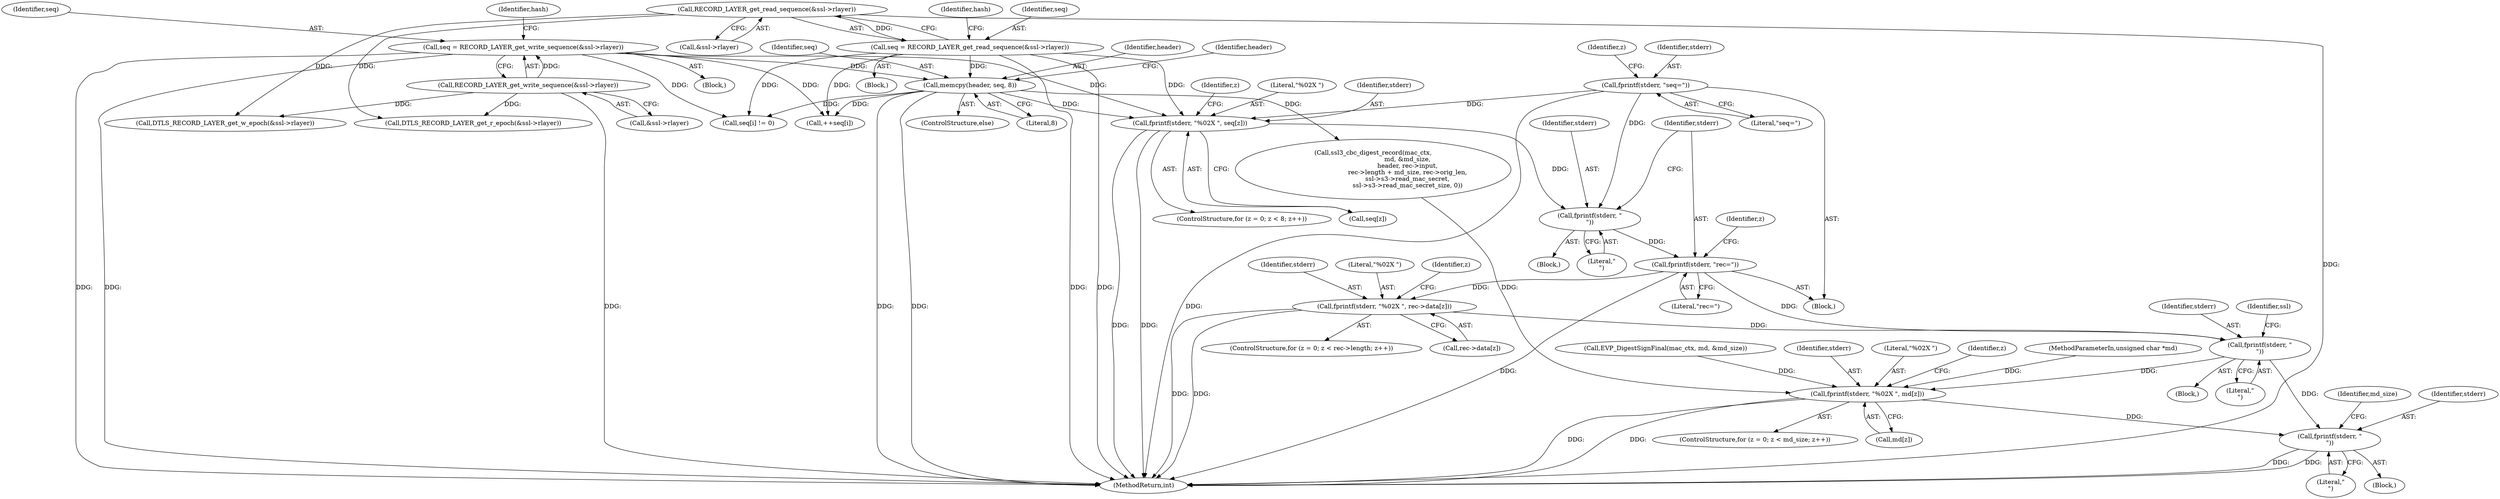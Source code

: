 digraph "0_openssl_4ad93618d26a3ea23d36ad5498ff4f59eff3a4d2_3@API" {
"1000428" [label="(Call,fprintf(stderr, \"\n\"))"];
"1000408" [label="(Call,fprintf(stderr, \"seq=\"))"];
"1000422" [label="(Call,fprintf(stderr, \"%02X \", seq[z]))"];
"1000236" [label="(Call,memcpy(header, seq, 8))"];
"1000138" [label="(Call,seq = RECORD_LAYER_get_write_sequence(&ssl->rlayer))"];
"1000140" [label="(Call,RECORD_LAYER_get_write_sequence(&ssl->rlayer))"];
"1000152" [label="(Call,seq = RECORD_LAYER_get_read_sequence(&ssl->rlayer))"];
"1000154" [label="(Call,RECORD_LAYER_get_read_sequence(&ssl->rlayer))"];
"1000431" [label="(Call,fprintf(stderr, \"rec=\"))"];
"1000447" [label="(Call,fprintf(stderr, \"%02X \", rec->data[z]))"];
"1000455" [label="(Call,fprintf(stderr, \"\n\"))"];
"1000495" [label="(Call,fprintf(stderr, \"%02X \", md[z]))"];
"1000501" [label="(Call,fprintf(stderr, \"\n\"))"];
"1000433" [label="(Literal,\"rec=\")"];
"1000108" [label="(Block,)"];
"1000496" [label="(Identifier,stderr)"];
"1000456" [label="(Identifier,stderr)"];
"1000497" [label="(Literal,\"%02X \")"];
"1000494" [label="(Identifier,z)"];
"1000502" [label="(Identifier,stderr)"];
"1000138" [label="(Call,seq = RECORD_LAYER_get_write_sequence(&ssl->rlayer))"];
"1000455" [label="(Call,fprintf(stderr, \"\n\"))"];
"1000410" [label="(Literal,\"seq=\")"];
"1000486" [label="(ControlStructure,for (z = 0; z < md_size; z++))"];
"1000106" [label="(MethodParameterIn,unsigned char *md)"];
"1000461" [label="(Identifier,ssl)"];
"1000235" [label="(ControlStructure,else)"];
"1000421" [label="(Identifier,z)"];
"1000151" [label="(Block,)"];
"1000237" [label="(Identifier,header)"];
"1000242" [label="(Identifier,header)"];
"1000478" [label="(Call,seq[i] != 0)"];
"1000498" [label="(Call,md[z])"];
"1000425" [label="(Call,seq[z])"];
"1000447" [label="(Call,fprintf(stderr, \"%02X \", rec->data[z]))"];
"1000449" [label="(Literal,\"%02X \")"];
"1000506" [label="(MethodReturn,int)"];
"1000413" [label="(ControlStructure,for (z = 0; z < 8; z++))"];
"1000236" [label="(Call,memcpy(header, seq, 8))"];
"1000213" [label="(Call,DTLS_RECORD_LAYER_get_w_epoch(&ssl->rlayer))"];
"1000141" [label="(Call,&ssl->rlayer)"];
"1000363" [label="(Call,EVP_DigestSignFinal(mac_ctx, md, &md_size))"];
"1000431" [label="(Call,fprintf(stderr, \"rec=\"))"];
"1000422" [label="(Call,fprintf(stderr, \"%02X \", seq[z]))"];
"1000432" [label="(Identifier,stderr)"];
"1000424" [label="(Literal,\"%02X \")"];
"1000428" [label="(Call,fprintf(stderr, \"\n\"))"];
"1000408" [label="(Call,fprintf(stderr, \"seq=\"))"];
"1000411" [label="(Block,)"];
"1000137" [label="(Block,)"];
"1000495" [label="(Call,fprintf(stderr, \"%02X \", md[z]))"];
"1000152" [label="(Call,seq = RECORD_LAYER_get_read_sequence(&ssl->rlayer))"];
"1000434" [label="(Block,)"];
"1000457" [label="(Literal,\"\n\")"];
"1000446" [label="(Identifier,z)"];
"1000450" [label="(Call,rec->data[z])"];
"1000505" [label="(Identifier,md_size)"];
"1000238" [label="(Identifier,seq)"];
"1000239" [label="(Literal,8)"];
"1000415" [label="(Identifier,z)"];
"1000218" [label="(Call,DTLS_RECORD_LAYER_get_r_epoch(&ssl->rlayer))"];
"1000448" [label="(Identifier,stderr)"];
"1000501" [label="(Call,fprintf(stderr, \"\n\"))"];
"1000423" [label="(Identifier,stderr)"];
"1000155" [label="(Call,&ssl->rlayer)"];
"1000139" [label="(Identifier,seq)"];
"1000154" [label="(Call,RECORD_LAYER_get_read_sequence(&ssl->rlayer))"];
"1000429" [label="(Identifier,stderr)"];
"1000160" [label="(Identifier,hash)"];
"1000473" [label="(Call,++seq[i])"];
"1000430" [label="(Literal,\"\n\")"];
"1000436" [label="(ControlStructure,for (z = 0; z < rec->length; z++))"];
"1000409" [label="(Identifier,stderr)"];
"1000146" [label="(Identifier,hash)"];
"1000484" [label="(Block,)"];
"1000153" [label="(Identifier,seq)"];
"1000438" [label="(Identifier,z)"];
"1000140" [label="(Call,RECORD_LAYER_get_write_sequence(&ssl->rlayer))"];
"1000305" [label="(Call,ssl3_cbc_digest_record(mac_ctx,\n                                   md, &md_size,\n                                   header, rec->input,\n                                   rec->length + md_size, rec->orig_len,\n                                   ssl->s3->read_mac_secret,\n                                   ssl->s3->read_mac_secret_size, 0))"];
"1000503" [label="(Literal,\"\n\")"];
"1000428" -> "1000411"  [label="AST: "];
"1000428" -> "1000430"  [label="CFG: "];
"1000429" -> "1000428"  [label="AST: "];
"1000430" -> "1000428"  [label="AST: "];
"1000432" -> "1000428"  [label="CFG: "];
"1000408" -> "1000428"  [label="DDG: "];
"1000422" -> "1000428"  [label="DDG: "];
"1000428" -> "1000431"  [label="DDG: "];
"1000408" -> "1000108"  [label="AST: "];
"1000408" -> "1000410"  [label="CFG: "];
"1000409" -> "1000408"  [label="AST: "];
"1000410" -> "1000408"  [label="AST: "];
"1000415" -> "1000408"  [label="CFG: "];
"1000408" -> "1000506"  [label="DDG: "];
"1000408" -> "1000422"  [label="DDG: "];
"1000422" -> "1000413"  [label="AST: "];
"1000422" -> "1000425"  [label="CFG: "];
"1000423" -> "1000422"  [label="AST: "];
"1000424" -> "1000422"  [label="AST: "];
"1000425" -> "1000422"  [label="AST: "];
"1000421" -> "1000422"  [label="CFG: "];
"1000422" -> "1000506"  [label="DDG: "];
"1000422" -> "1000506"  [label="DDG: "];
"1000236" -> "1000422"  [label="DDG: "];
"1000138" -> "1000422"  [label="DDG: "];
"1000152" -> "1000422"  [label="DDG: "];
"1000236" -> "1000235"  [label="AST: "];
"1000236" -> "1000239"  [label="CFG: "];
"1000237" -> "1000236"  [label="AST: "];
"1000238" -> "1000236"  [label="AST: "];
"1000239" -> "1000236"  [label="AST: "];
"1000242" -> "1000236"  [label="CFG: "];
"1000236" -> "1000506"  [label="DDG: "];
"1000236" -> "1000506"  [label="DDG: "];
"1000138" -> "1000236"  [label="DDG: "];
"1000152" -> "1000236"  [label="DDG: "];
"1000236" -> "1000305"  [label="DDG: "];
"1000236" -> "1000473"  [label="DDG: "];
"1000236" -> "1000478"  [label="DDG: "];
"1000138" -> "1000137"  [label="AST: "];
"1000138" -> "1000140"  [label="CFG: "];
"1000139" -> "1000138"  [label="AST: "];
"1000140" -> "1000138"  [label="AST: "];
"1000146" -> "1000138"  [label="CFG: "];
"1000138" -> "1000506"  [label="DDG: "];
"1000138" -> "1000506"  [label="DDG: "];
"1000140" -> "1000138"  [label="DDG: "];
"1000138" -> "1000473"  [label="DDG: "];
"1000138" -> "1000478"  [label="DDG: "];
"1000140" -> "1000141"  [label="CFG: "];
"1000141" -> "1000140"  [label="AST: "];
"1000140" -> "1000506"  [label="DDG: "];
"1000140" -> "1000213"  [label="DDG: "];
"1000140" -> "1000218"  [label="DDG: "];
"1000152" -> "1000151"  [label="AST: "];
"1000152" -> "1000154"  [label="CFG: "];
"1000153" -> "1000152"  [label="AST: "];
"1000154" -> "1000152"  [label="AST: "];
"1000160" -> "1000152"  [label="CFG: "];
"1000152" -> "1000506"  [label="DDG: "];
"1000152" -> "1000506"  [label="DDG: "];
"1000154" -> "1000152"  [label="DDG: "];
"1000152" -> "1000473"  [label="DDG: "];
"1000152" -> "1000478"  [label="DDG: "];
"1000154" -> "1000155"  [label="CFG: "];
"1000155" -> "1000154"  [label="AST: "];
"1000154" -> "1000506"  [label="DDG: "];
"1000154" -> "1000213"  [label="DDG: "];
"1000154" -> "1000218"  [label="DDG: "];
"1000431" -> "1000108"  [label="AST: "];
"1000431" -> "1000433"  [label="CFG: "];
"1000432" -> "1000431"  [label="AST: "];
"1000433" -> "1000431"  [label="AST: "];
"1000438" -> "1000431"  [label="CFG: "];
"1000431" -> "1000506"  [label="DDG: "];
"1000431" -> "1000447"  [label="DDG: "];
"1000431" -> "1000455"  [label="DDG: "];
"1000447" -> "1000436"  [label="AST: "];
"1000447" -> "1000450"  [label="CFG: "];
"1000448" -> "1000447"  [label="AST: "];
"1000449" -> "1000447"  [label="AST: "];
"1000450" -> "1000447"  [label="AST: "];
"1000446" -> "1000447"  [label="CFG: "];
"1000447" -> "1000506"  [label="DDG: "];
"1000447" -> "1000506"  [label="DDG: "];
"1000447" -> "1000455"  [label="DDG: "];
"1000455" -> "1000434"  [label="AST: "];
"1000455" -> "1000457"  [label="CFG: "];
"1000456" -> "1000455"  [label="AST: "];
"1000457" -> "1000455"  [label="AST: "];
"1000461" -> "1000455"  [label="CFG: "];
"1000455" -> "1000495"  [label="DDG: "];
"1000455" -> "1000501"  [label="DDG: "];
"1000495" -> "1000486"  [label="AST: "];
"1000495" -> "1000498"  [label="CFG: "];
"1000496" -> "1000495"  [label="AST: "];
"1000497" -> "1000495"  [label="AST: "];
"1000498" -> "1000495"  [label="AST: "];
"1000494" -> "1000495"  [label="CFG: "];
"1000495" -> "1000506"  [label="DDG: "];
"1000495" -> "1000506"  [label="DDG: "];
"1000363" -> "1000495"  [label="DDG: "];
"1000305" -> "1000495"  [label="DDG: "];
"1000106" -> "1000495"  [label="DDG: "];
"1000495" -> "1000501"  [label="DDG: "];
"1000501" -> "1000484"  [label="AST: "];
"1000501" -> "1000503"  [label="CFG: "];
"1000502" -> "1000501"  [label="AST: "];
"1000503" -> "1000501"  [label="AST: "];
"1000505" -> "1000501"  [label="CFG: "];
"1000501" -> "1000506"  [label="DDG: "];
"1000501" -> "1000506"  [label="DDG: "];
}
